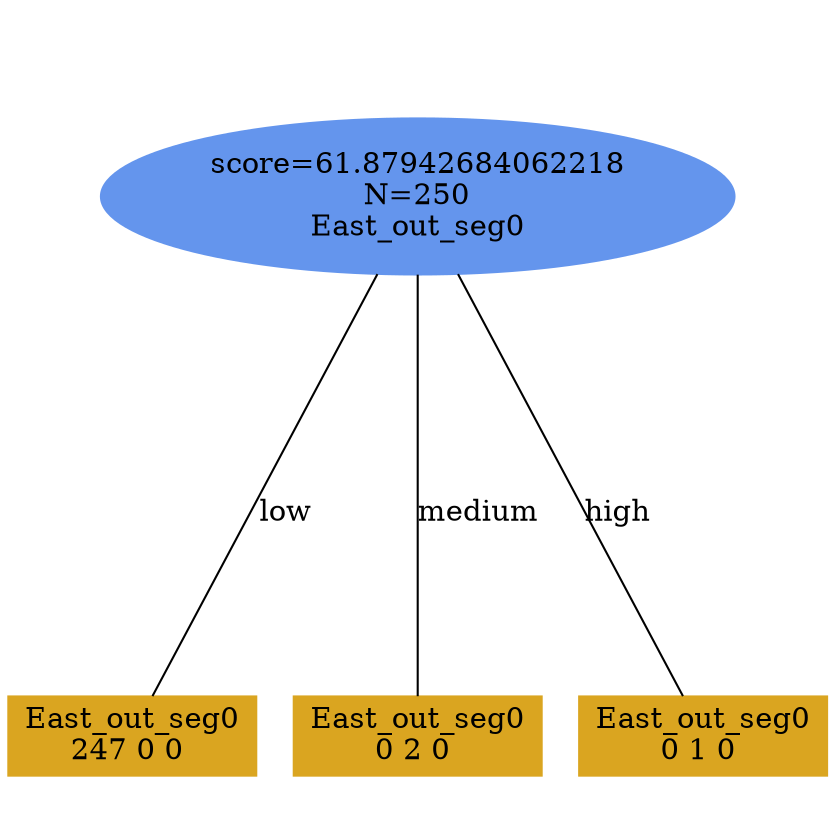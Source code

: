digraph "DD" {
size = "7.5,10"
ratio=1.0;
center = true;
edge [dir = none];
{ rank = same; node [shape=ellipse, style=filled, color=cornflowerblue];"6006" [label="score=61.87942684062218\nN=250\nEast_out_seg0"];}
{ rank = same; node [shape=box, style=filled, color=goldenrod];"6007" [label="East_out_seg0\n247 0 0 "];}
{ rank = same; node [shape=box, style=filled, color=goldenrod];"6008" [label="East_out_seg0\n0 2 0 "];}
{ rank = same; node [shape=box, style=filled, color=goldenrod];"6009" [label="East_out_seg0\n0 1 0 "];}
"6006" -> "6007" [label = "low"];
"6006" -> "6008" [label = "medium"];
"6006" -> "6009" [label = "high"];

}